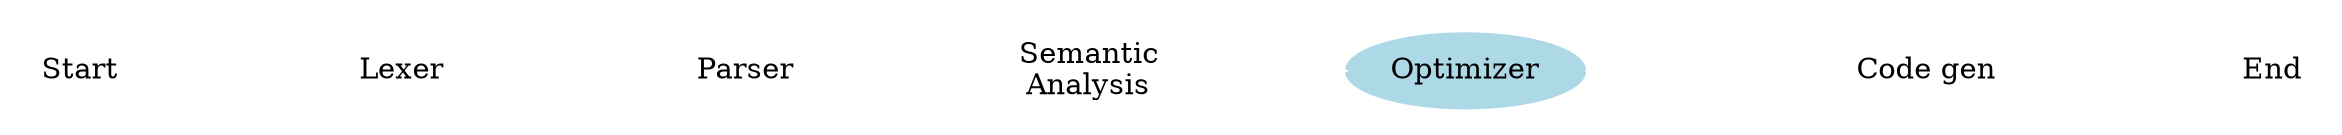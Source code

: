 digraph {
  rankdir = "LR";
  bgcolor=transparent;
  node[color=white style="filled,solid"];
  edge[color=white fontcolor=white];

  Optimizer [style=filled color="lightblue"];

  Start -> Lexer [label="Text\n(Code)"];
  Lexer -> Parser [label="Token\nstream"];
  Parser -> "Semantic\nAnalysis" [label="AST"];
  "Semantic\nAnalysis" -> Optimizer [label="AST"];
  Optimizer -> "Code gen" [label="Optimized\nIR"];
  "Code gen" -> End [label="Target\ncode"]
}
